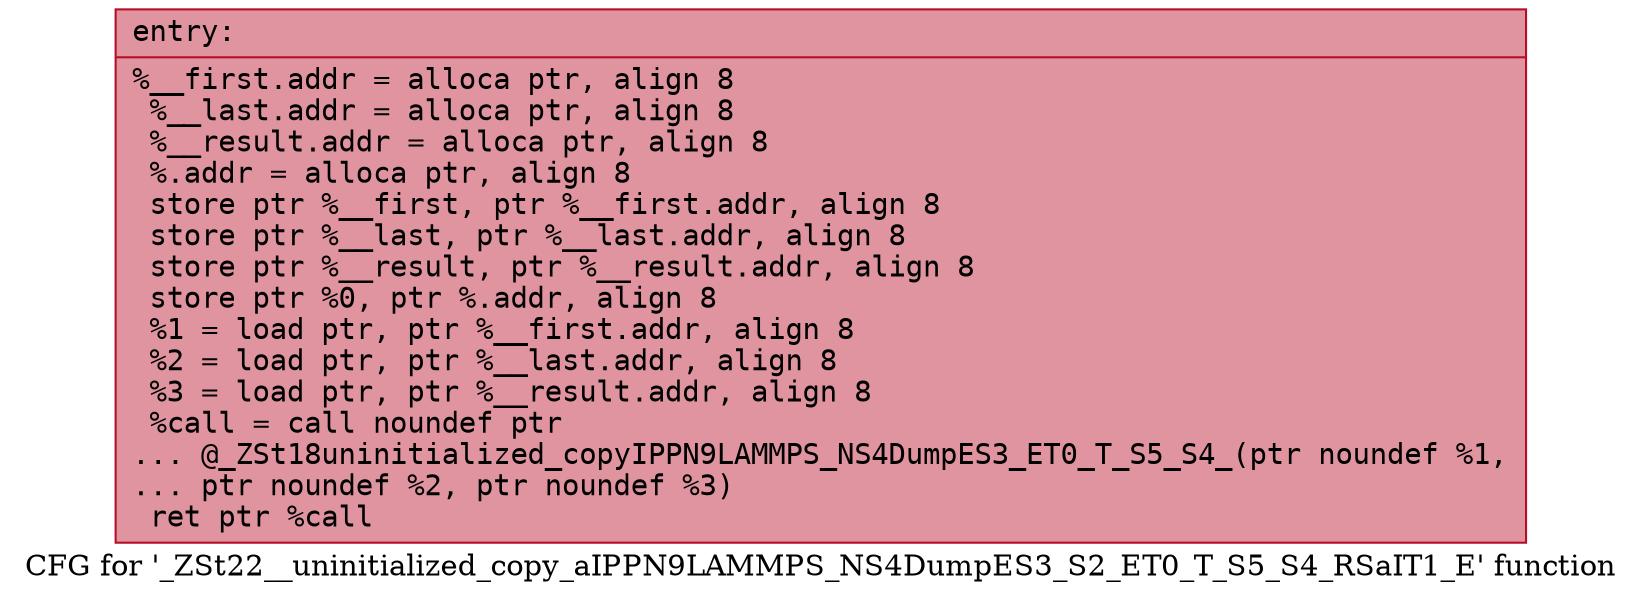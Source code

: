 digraph "CFG for '_ZSt22__uninitialized_copy_aIPPN9LAMMPS_NS4DumpES3_S2_ET0_T_S5_S4_RSaIT1_E' function" {
	label="CFG for '_ZSt22__uninitialized_copy_aIPPN9LAMMPS_NS4DumpES3_S2_ET0_T_S5_S4_RSaIT1_E' function";

	Node0x559d9a38d2b0 [shape=record,color="#b70d28ff", style=filled, fillcolor="#b70d2870" fontname="Courier",label="{entry:\l|  %__first.addr = alloca ptr, align 8\l  %__last.addr = alloca ptr, align 8\l  %__result.addr = alloca ptr, align 8\l  %.addr = alloca ptr, align 8\l  store ptr %__first, ptr %__first.addr, align 8\l  store ptr %__last, ptr %__last.addr, align 8\l  store ptr %__result, ptr %__result.addr, align 8\l  store ptr %0, ptr %.addr, align 8\l  %1 = load ptr, ptr %__first.addr, align 8\l  %2 = load ptr, ptr %__last.addr, align 8\l  %3 = load ptr, ptr %__result.addr, align 8\l  %call = call noundef ptr\l... @_ZSt18uninitialized_copyIPPN9LAMMPS_NS4DumpES3_ET0_T_S5_S4_(ptr noundef %1,\l... ptr noundef %2, ptr noundef %3)\l  ret ptr %call\l}"];
}
